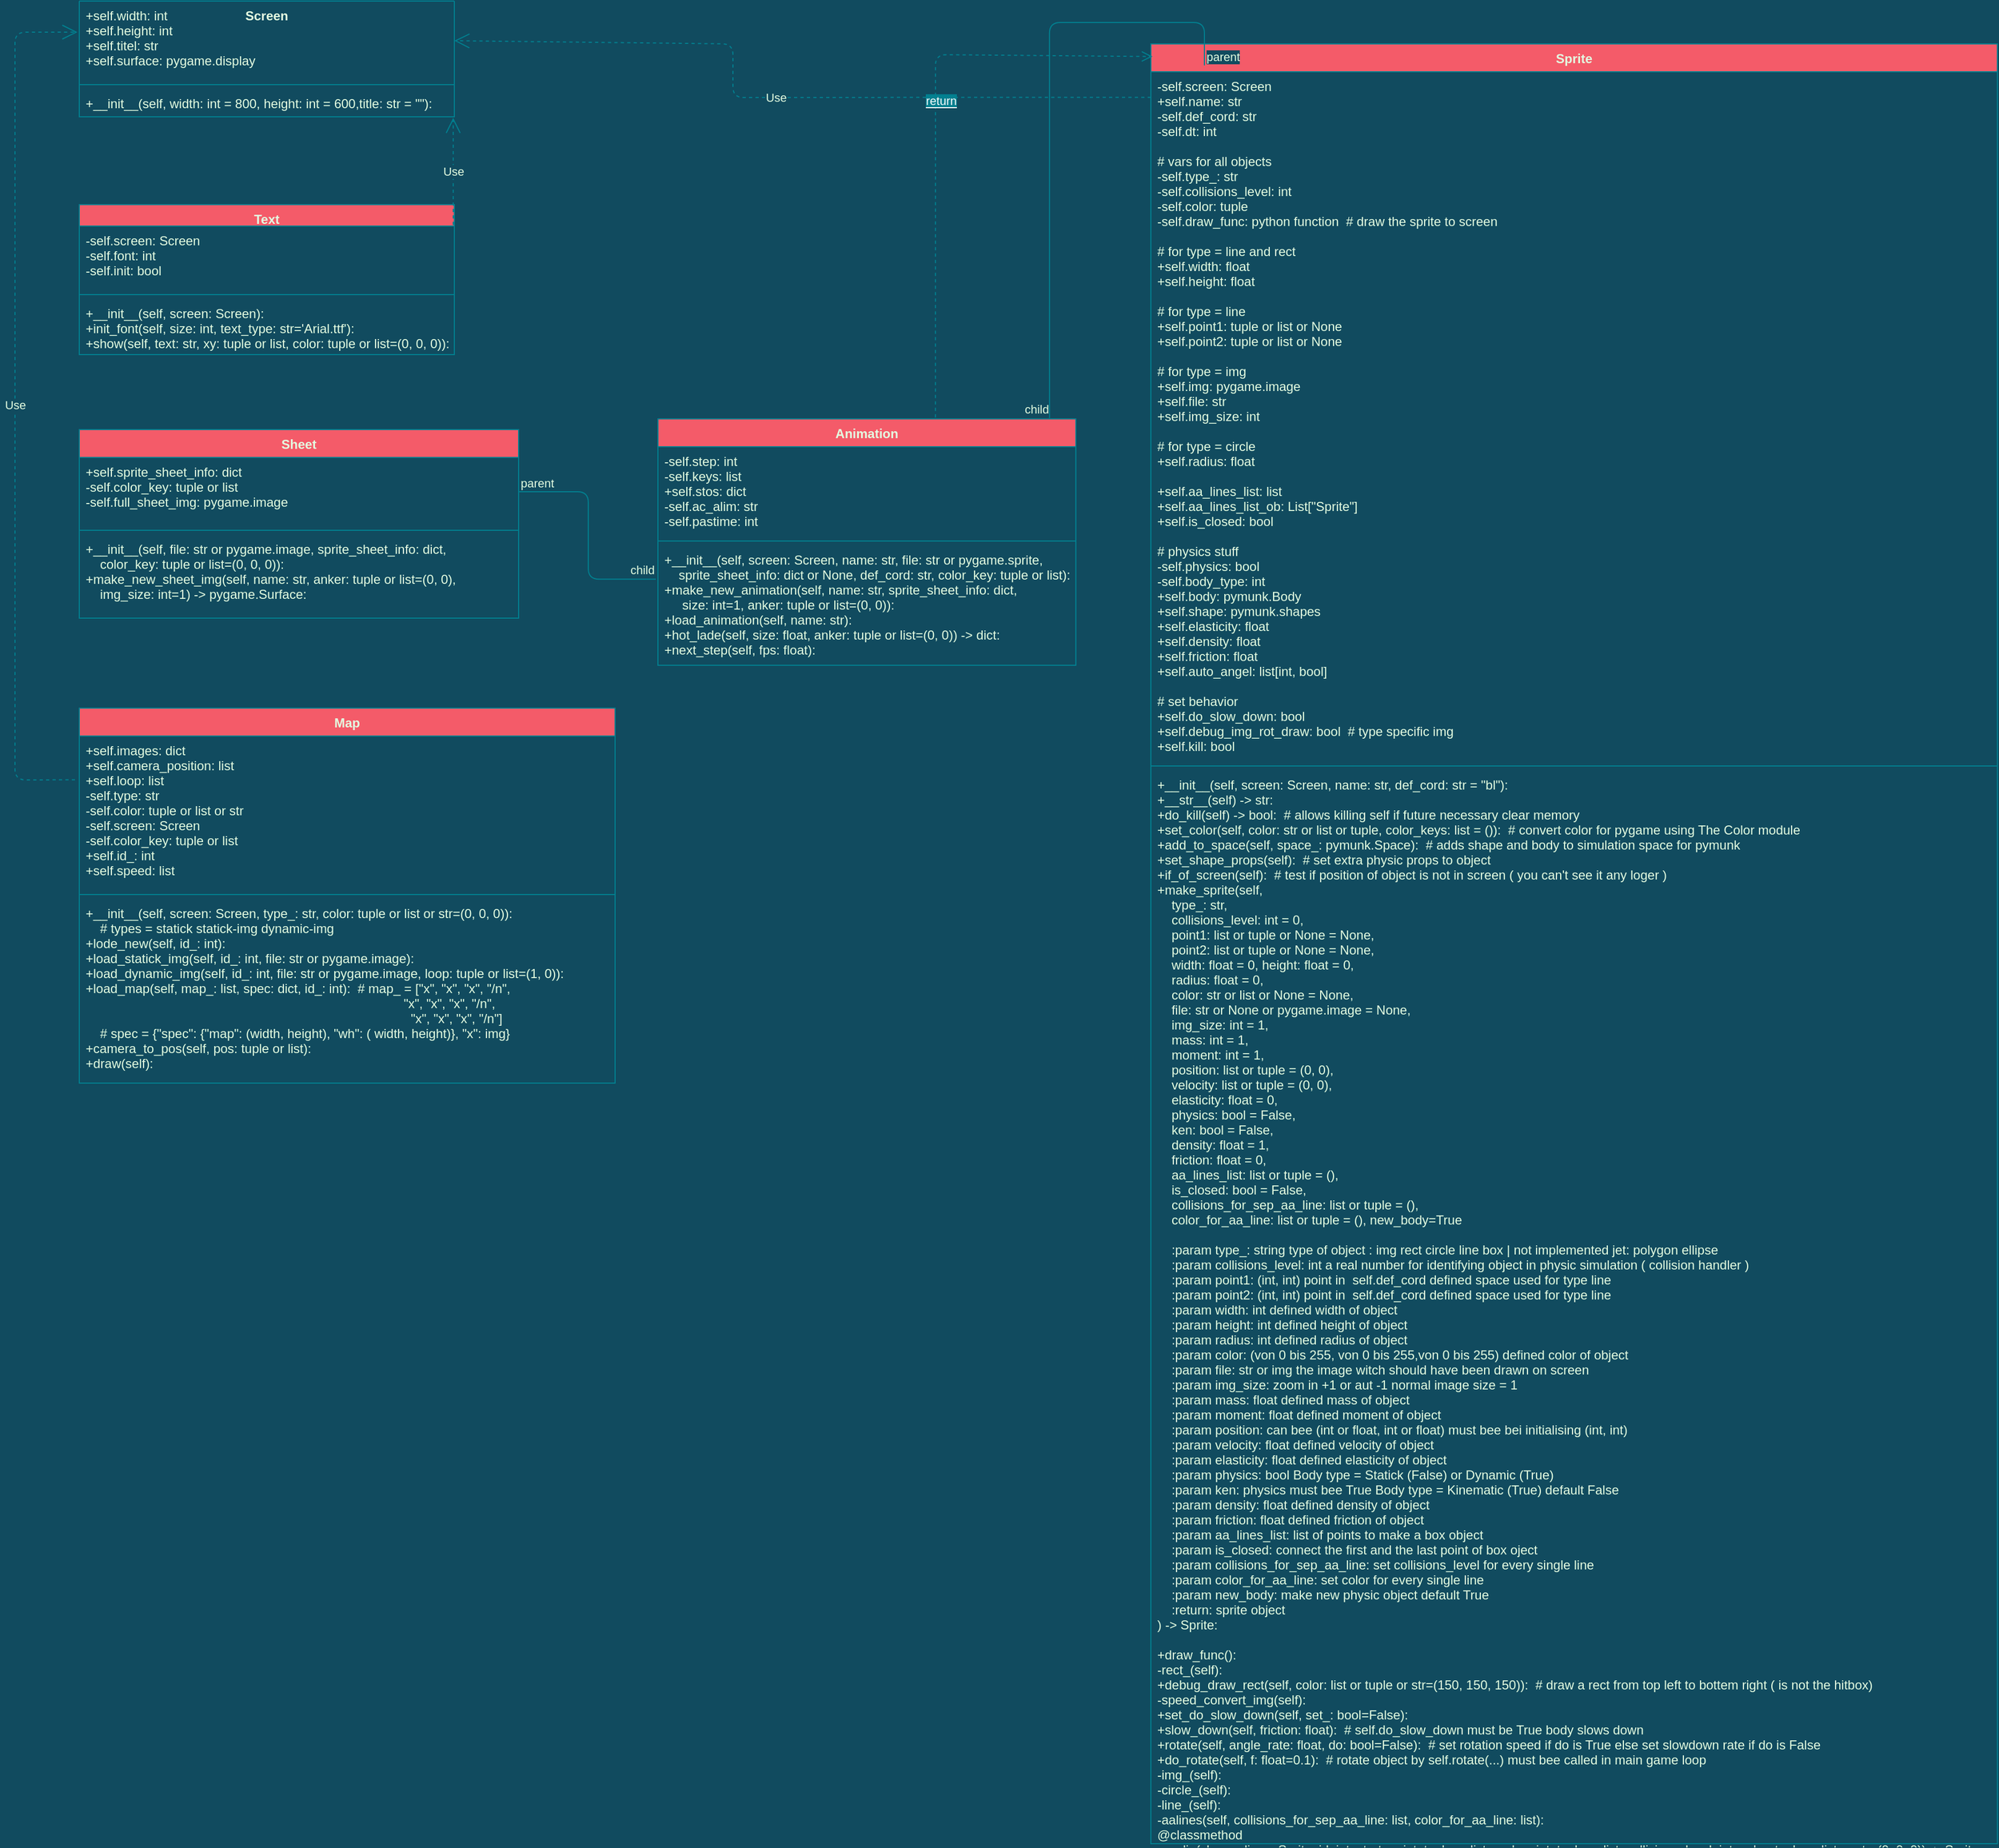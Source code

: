 <mxfile version="16.6.3" type="github">
  <diagram id="C5RBs43oDa-KdzZeNtuy" name="Page-1">
    <mxGraphModel dx="3079" dy="2341" grid="1" gridSize="10" guides="1" tooltips="1" connect="1" arrows="1" fold="1" page="1" pageScale="1" pageWidth="827" pageHeight="1169" background="#114B5F" math="0" shadow="0">
      <root>
        <mxCell id="WIyWlLk6GJQsqaUBKTNV-0" />
        <mxCell id="WIyWlLk6GJQsqaUBKTNV-1" parent="WIyWlLk6GJQsqaUBKTNV-0" />
        <mxCell id="FMwDaVfZEnFEAQgHHLUg-0" value="Screen" style="swimlane;fontStyle=1;align=center;verticalAlign=top;childLayout=stackLayout;horizontal=1;startSize=0;horizontalStack=0;resizeParent=1;resizeParentMax=0;resizeLast=0;collapsible=1;marginBottom=0;fillColor=#F45B69;strokeColor=#028090;fontColor=#E4FDE1;" vertex="1" parent="WIyWlLk6GJQsqaUBKTNV-1">
          <mxGeometry x="-720" y="-1120" width="350" height="108" as="geometry" />
        </mxCell>
        <mxCell id="FMwDaVfZEnFEAQgHHLUg-1" value="+self.width: int&#xa;+self.height: int&#xa;+self.titel: str&#xa;+self.surface: pygame.display" style="text;strokeColor=none;fillColor=none;align=left;verticalAlign=top;spacingLeft=4;spacingRight=4;overflow=hidden;rotatable=0;points=[[0,0.5],[1,0.5]];portConstraint=eastwest;fontColor=#E4FDE1;" vertex="1" parent="FMwDaVfZEnFEAQgHHLUg-0">
          <mxGeometry width="350" height="74" as="geometry" />
        </mxCell>
        <mxCell id="FMwDaVfZEnFEAQgHHLUg-2" value="" style="line;strokeWidth=1;fillColor=none;align=left;verticalAlign=middle;spacingTop=-1;spacingLeft=3;spacingRight=3;rotatable=0;labelPosition=right;points=[];portConstraint=eastwest;labelBackgroundColor=#114B5F;strokeColor=#028090;fontColor=#E4FDE1;" vertex="1" parent="FMwDaVfZEnFEAQgHHLUg-0">
          <mxGeometry y="74" width="350" height="8" as="geometry" />
        </mxCell>
        <mxCell id="FMwDaVfZEnFEAQgHHLUg-3" value="+__init__(self, width: int = 800, height: int = 600,title: str = &quot;&quot;):" style="text;strokeColor=none;fillColor=none;align=left;verticalAlign=top;spacingLeft=4;spacingRight=4;overflow=hidden;rotatable=0;points=[[0,0.5],[1,0.5]];portConstraint=eastwest;fontColor=#E4FDE1;" vertex="1" parent="FMwDaVfZEnFEAQgHHLUg-0">
          <mxGeometry y="82" width="350" height="26" as="geometry" />
        </mxCell>
        <mxCell id="FMwDaVfZEnFEAQgHHLUg-4" value="Text" style="swimlane;fontStyle=1;align=center;verticalAlign=top;childLayout=stackLayout;horizontal=1;startSize=20;horizontalStack=0;resizeParent=1;resizeParentMax=0;resizeLast=0;collapsible=1;marginBottom=0;fillColor=#F45B69;strokeColor=#028090;fontColor=#E4FDE1;" vertex="1" parent="WIyWlLk6GJQsqaUBKTNV-1">
          <mxGeometry x="-720" y="-930" width="350" height="140" as="geometry" />
        </mxCell>
        <mxCell id="FMwDaVfZEnFEAQgHHLUg-5" value="-self.screen: Screen&#xa;-self.font: int&#xa;-self.init: bool" style="text;strokeColor=none;fillColor=none;align=left;verticalAlign=top;spacingLeft=4;spacingRight=4;overflow=hidden;rotatable=0;points=[[0,0.5],[1,0.5]];portConstraint=eastwest;fontColor=#E4FDE1;" vertex="1" parent="FMwDaVfZEnFEAQgHHLUg-4">
          <mxGeometry y="20" width="350" height="60" as="geometry" />
        </mxCell>
        <mxCell id="FMwDaVfZEnFEAQgHHLUg-6" value="" style="line;strokeWidth=1;fillColor=none;align=left;verticalAlign=middle;spacingTop=-1;spacingLeft=3;spacingRight=3;rotatable=0;labelPosition=right;points=[];portConstraint=eastwest;labelBackgroundColor=#114B5F;strokeColor=#028090;fontColor=#E4FDE1;" vertex="1" parent="FMwDaVfZEnFEAQgHHLUg-4">
          <mxGeometry y="80" width="350" height="8" as="geometry" />
        </mxCell>
        <mxCell id="FMwDaVfZEnFEAQgHHLUg-7" value="+__init__(self, screen: Screen):&#xa;+init_font(self, size: int, text_type: str=&#39;Arial.ttf&#39;):&#xa;+show(self, text: str, xy: tuple or list, color: tuple or list=(0, 0, 0)):" style="text;strokeColor=none;fillColor=none;align=left;verticalAlign=top;spacingLeft=4;spacingRight=4;overflow=hidden;rotatable=0;points=[[0,0.5],[1,0.5]];portConstraint=eastwest;fontColor=#E4FDE1;" vertex="1" parent="FMwDaVfZEnFEAQgHHLUg-4">
          <mxGeometry y="88" width="350" height="52" as="geometry" />
        </mxCell>
        <mxCell id="FMwDaVfZEnFEAQgHHLUg-8" value="Animation" style="swimlane;fontStyle=1;align=center;verticalAlign=top;childLayout=stackLayout;horizontal=1;startSize=26;horizontalStack=0;resizeParent=1;resizeParentMax=0;resizeLast=0;collapsible=1;marginBottom=0;fillColor=#F45B69;strokeColor=#028090;fontColor=#E4FDE1;" vertex="1" parent="WIyWlLk6GJQsqaUBKTNV-1">
          <mxGeometry x="-180" y="-730" width="390" height="230" as="geometry" />
        </mxCell>
        <mxCell id="FMwDaVfZEnFEAQgHHLUg-9" value="-self.step: int&#xa;-self.keys: list&#xa;+self.stos: dict&#xa;-self.ac_alim: str&#xa;-self.pastime: int" style="text;strokeColor=none;fillColor=none;align=left;verticalAlign=top;spacingLeft=4;spacingRight=4;overflow=hidden;rotatable=0;points=[[0,0.5],[1,0.5]];portConstraint=eastwest;fontColor=#E4FDE1;" vertex="1" parent="FMwDaVfZEnFEAQgHHLUg-8">
          <mxGeometry y="26" width="390" height="84" as="geometry" />
        </mxCell>
        <mxCell id="FMwDaVfZEnFEAQgHHLUg-10" value="" style="line;strokeWidth=1;fillColor=none;align=left;verticalAlign=middle;spacingTop=-1;spacingLeft=3;spacingRight=3;rotatable=0;labelPosition=right;points=[];portConstraint=eastwest;labelBackgroundColor=#114B5F;strokeColor=#028090;fontColor=#E4FDE1;" vertex="1" parent="FMwDaVfZEnFEAQgHHLUg-8">
          <mxGeometry y="110" width="390" height="8" as="geometry" />
        </mxCell>
        <mxCell id="FMwDaVfZEnFEAQgHHLUg-11" value="+__init__(self, screen: Screen, name: str, file: str or pygame.sprite, &#xa;    sprite_sheet_info: dict or None, def_cord: str, color_key: tuple or list):&#xa;+make_new_animation(self, name: str, sprite_sheet_info: dict,&#xa;     size: int=1, anker: tuple or list=(0, 0)):&#xa;+load_animation(self, name: str):&#xa;+hot_lade(self, size: float, anker: tuple or list=(0, 0)) -&gt; dict:&#xa;+next_step(self, fps: float):" style="text;strokeColor=none;fillColor=none;align=left;verticalAlign=top;spacingLeft=4;spacingRight=4;overflow=hidden;rotatable=0;points=[[0,0.5],[1,0.5]];portConstraint=eastwest;fontColor=#E4FDE1;" vertex="1" parent="FMwDaVfZEnFEAQgHHLUg-8">
          <mxGeometry y="118" width="390" height="112" as="geometry" />
        </mxCell>
        <mxCell id="FMwDaVfZEnFEAQgHHLUg-12" value="Sheet" style="swimlane;fontStyle=1;align=center;verticalAlign=top;childLayout=stackLayout;horizontal=1;startSize=26;horizontalStack=0;resizeParent=1;resizeParentMax=0;resizeLast=0;collapsible=1;marginBottom=0;fillColor=#F45B69;strokeColor=#028090;fontColor=#E4FDE1;" vertex="1" parent="WIyWlLk6GJQsqaUBKTNV-1">
          <mxGeometry x="-720" y="-720" width="410" height="176" as="geometry" />
        </mxCell>
        <mxCell id="FMwDaVfZEnFEAQgHHLUg-13" value="+self.sprite_sheet_info: dict&#xa;-self.color_key: tuple or list&#xa;-self.full_sheet_img: pygame.image" style="text;strokeColor=none;fillColor=none;align=left;verticalAlign=top;spacingLeft=4;spacingRight=4;overflow=hidden;rotatable=0;points=[[0,0.5],[1,0.5]];portConstraint=eastwest;fontColor=#E4FDE1;" vertex="1" parent="FMwDaVfZEnFEAQgHHLUg-12">
          <mxGeometry y="26" width="410" height="64" as="geometry" />
        </mxCell>
        <mxCell id="FMwDaVfZEnFEAQgHHLUg-14" value="" style="line;strokeWidth=1;fillColor=none;align=left;verticalAlign=middle;spacingTop=-1;spacingLeft=3;spacingRight=3;rotatable=0;labelPosition=right;points=[];portConstraint=eastwest;labelBackgroundColor=#114B5F;strokeColor=#028090;fontColor=#E4FDE1;" vertex="1" parent="FMwDaVfZEnFEAQgHHLUg-12">
          <mxGeometry y="90" width="410" height="8" as="geometry" />
        </mxCell>
        <mxCell id="FMwDaVfZEnFEAQgHHLUg-15" value="+__init__(self, file: str or pygame.image, sprite_sheet_info: dict,&#xa;    color_key: tuple or list=(0, 0, 0)):&#xa;+make_new_sheet_img(self, name: str, anker: tuple or list=(0, 0), &#xa;    img_size: int=1) -&gt; pygame.Surface:" style="text;strokeColor=none;fillColor=none;align=left;verticalAlign=top;spacingLeft=4;spacingRight=4;overflow=hidden;rotatable=0;points=[[0,0.5],[1,0.5]];portConstraint=eastwest;fontColor=#E4FDE1;" vertex="1" parent="FMwDaVfZEnFEAQgHHLUg-12">
          <mxGeometry y="98" width="410" height="78" as="geometry" />
        </mxCell>
        <mxCell id="FMwDaVfZEnFEAQgHHLUg-16" value="Map" style="swimlane;fontStyle=1;align=center;verticalAlign=top;childLayout=stackLayout;horizontal=1;startSize=26;horizontalStack=0;resizeParent=1;resizeParentMax=0;resizeLast=0;collapsible=1;marginBottom=0;fillColor=#F45B69;strokeColor=#028090;fontColor=#E4FDE1;" vertex="1" parent="WIyWlLk6GJQsqaUBKTNV-1">
          <mxGeometry x="-720" y="-460" width="500" height="350" as="geometry" />
        </mxCell>
        <mxCell id="FMwDaVfZEnFEAQgHHLUg-17" value="+self.images: dict&#xa;+self.camera_position: list&#xa;+self.loop: list&#xa;-self.type: str&#xa;-self.color: tuple or list or str&#xa;-self.screen: Screen&#xa;-self.color_key: tuple or list&#xa;+self.id_: int&#xa;+self.speed: list" style="text;strokeColor=none;fillColor=none;align=left;verticalAlign=top;spacingLeft=4;spacingRight=4;overflow=hidden;rotatable=0;points=[[0,0.5],[1,0.5]];portConstraint=eastwest;fontColor=#E4FDE1;" vertex="1" parent="FMwDaVfZEnFEAQgHHLUg-16">
          <mxGeometry y="26" width="500" height="144" as="geometry" />
        </mxCell>
        <mxCell id="FMwDaVfZEnFEAQgHHLUg-18" value="" style="line;strokeWidth=1;fillColor=none;align=left;verticalAlign=middle;spacingTop=-1;spacingLeft=3;spacingRight=3;rotatable=0;labelPosition=right;points=[];portConstraint=eastwest;labelBackgroundColor=#114B5F;strokeColor=#028090;fontColor=#E4FDE1;" vertex="1" parent="FMwDaVfZEnFEAQgHHLUg-16">
          <mxGeometry y="170" width="500" height="8" as="geometry" />
        </mxCell>
        <mxCell id="FMwDaVfZEnFEAQgHHLUg-19" value="+__init__(self, screen: Screen, type_: str, color: tuple or list or str=(0, 0, 0)):&#xa;    # types = statick statick-img dynamic-img&#xa;+lode_new(self, id_: int):&#xa;+load_statick_img(self, id_: int, file: str or pygame.image):&#xa;+load_dynamic_img(self, id_: int, file: str or pygame.image, loop: tuple or list=(1, 0)):&#xa;+load_map(self, map_: list, spec: dict, id_: int):  # map_ = [&quot;x&quot;, &quot;x&quot;, &quot;x&quot;, &quot;/n&quot;,&#xa;                                                                                           &quot;x&quot;, &quot;x&quot;, &quot;x&quot;, &quot;/n&quot;,&#xa;                                                                                           &quot;x&quot;, &quot;x&quot;, &quot;x&quot;, &quot;/n&quot;]&#xa;    # spec = {&quot;spec&quot;: {&quot;map&quot;: (width, height), &quot;wh&quot;: ( width, height)}, &quot;x&quot;: img}&#xa;+camera_to_pos(self, pos: tuple or list):&#xa;+draw(self):&#xa;&#xa;" style="text;strokeColor=none;fillColor=none;align=left;verticalAlign=top;spacingLeft=4;spacingRight=4;overflow=hidden;rotatable=0;points=[[0,0.5],[1,0.5]];portConstraint=eastwest;fontColor=#E4FDE1;" vertex="1" parent="FMwDaVfZEnFEAQgHHLUg-16">
          <mxGeometry y="178" width="500" height="172" as="geometry" />
        </mxCell>
        <mxCell id="FMwDaVfZEnFEAQgHHLUg-20" value="Sprite" style="swimlane;fontStyle=1;align=center;verticalAlign=top;childLayout=stackLayout;horizontal=1;startSize=26;horizontalStack=0;resizeParent=1;resizeParentMax=0;resizeLast=0;collapsible=1;marginBottom=0;fillColor=#F45B69;strokeColor=#028090;fontColor=#E4FDE1;" vertex="1" parent="WIyWlLk6GJQsqaUBKTNV-1">
          <mxGeometry x="280" y="-1080" width="790" height="1680" as="geometry" />
        </mxCell>
        <mxCell id="FMwDaVfZEnFEAQgHHLUg-21" value="-self.screen: Screen&#xa;+self.name: str&#xa;-self.def_cord: str&#xa;-self.dt: int &#xa;&#xa;# vars for all objects&#xa;-self.type_: str &#xa;-self.collisions_level: int &#xa;-self.color: tuple&#xa;-self.draw_func: python function  # draw the sprite to screen&#xa;&#xa;# for type = line and rect&#xa;+self.width: float&#xa;+self.height: float&#xa;&#xa;# for type = line&#xa;+self.point1: tuple or list or None&#xa;+self.point2: tuple or list or None&#xa;&#xa;# for type = img&#xa;+self.img: pygame.image&#xa;+self.file: str&#xa;+self.img_size: int&#xa;&#xa;# for type = circle&#xa;+self.radius: float&#xa;&#xa;+self.aa_lines_list: list&#xa;+self.aa_lines_list_ob: List[&quot;Sprite&quot;]&#xa;+self.is_closed: bool&#xa;&#xa;# physics stuff&#xa;-self.physics: bool&#xa;-self.body_type: int&#xa;+self.body: pymunk.Body&#xa;+self.shape: pymunk.shapes&#xa;+self.elasticity: float&#xa;+self.density: float&#xa;+self.friction: float&#xa;+self.auto_angel: list[int, bool]&#xa;&#xa;# set behavior&#xa;+self.do_slow_down: bool&#xa;+self.debug_img_rot_draw: bool  # type specific img&#xa;+self.kill: bool&#xa;" style="text;strokeColor=none;fillColor=none;align=left;verticalAlign=top;spacingLeft=4;spacingRight=4;overflow=hidden;rotatable=0;points=[[0,0.5],[1,0.5]];portConstraint=eastwest;fontColor=#E4FDE1;" vertex="1" parent="FMwDaVfZEnFEAQgHHLUg-20">
          <mxGeometry y="26" width="790" height="644" as="geometry" />
        </mxCell>
        <mxCell id="FMwDaVfZEnFEAQgHHLUg-22" value="" style="line;strokeWidth=1;fillColor=none;align=left;verticalAlign=middle;spacingTop=-1;spacingLeft=3;spacingRight=3;rotatable=0;labelPosition=right;points=[];portConstraint=eastwest;labelBackgroundColor=#114B5F;strokeColor=#028090;fontColor=#E4FDE1;" vertex="1" parent="FMwDaVfZEnFEAQgHHLUg-20">
          <mxGeometry y="670" width="790" height="8" as="geometry" />
        </mxCell>
        <mxCell id="FMwDaVfZEnFEAQgHHLUg-23" value="+__init__(self, screen: Screen, name: str, def_cord: str = &quot;bl&quot;):&#xa;+__str__(self) -&gt; str:&#xa;+do_kill(self) -&gt; bool:  # allows killing self if future necessary clear memory&#xa;+set_color(self, color: str or list or tuple, color_keys: list = ()):  # convert color for pygame using The Color module&#xa;+add_to_space(self, space_: pymunk.Space):  # adds shape and body to simulation space for pymunk&#xa;+set_shape_props(self):  # set extra physic props to object&#xa;+if_of_screen(self):  # test if position of object is not in screen ( you can&#39;t see it any loger )&#xa;+make_sprite(self,&#xa;    type_: str,&#xa;    collisions_level: int = 0,&#xa;    point1: list or tuple or None = None,&#xa;    point2: list or tuple or None = None,&#xa;    width: float = 0, height: float = 0,&#xa;    radius: float = 0,&#xa;    color: str or list or None = None,&#xa;    file: str or None or pygame.image = None,&#xa;    img_size: int = 1,&#xa;    mass: int = 1,&#xa;    moment: int = 1,&#xa;    position: list or tuple = (0, 0),&#xa;    velocity: list or tuple = (0, 0),&#xa;    elasticity: float = 0,&#xa;    physics: bool = False,&#xa;    ken: bool = False,&#xa;    density: float = 1,&#xa;    friction: float = 0,&#xa;    aa_lines_list: list or tuple = (),&#xa;    is_closed: bool = False,&#xa;    collisions_for_sep_aa_line: list or tuple = (),&#xa;    color_for_aa_line: list or tuple = (), new_body=True&#xa;&#xa;    :param type_: string type of object : img rect circle line box | not implemented jet: polygon ellipse&#xa;    :param collisions_level: int a real number for identifying object in physic simulation ( collision handler )&#xa;    :param point1: (int, int) point in  self.def_cord defined space used for type line&#xa;    :param point2: (int, int) point in  self.def_cord defined space used for type line&#xa;    :param width: int defined width of object&#xa;    :param height: int defined height of object&#xa;    :param radius: int defined radius of object&#xa;    :param color: (von 0 bis 255, von 0 bis 255,von 0 bis 255) defined color of object&#xa;    :param file: str or img the image witch should have been drawn on screen&#xa;    :param img_size: zoom in +1 or aut -1 normal image size = 1&#xa;    :param mass: float defined mass of object&#xa;    :param moment: float defined moment of object&#xa;    :param position: can bee (int or float, int or float) must bee bei initialising (int, int)&#xa;    :param velocity: float defined velocity of object&#xa;    :param elasticity: float defined elasticity of object&#xa;    :param physics: bool Body type = Statick (False) or Dynamic (True)&#xa;    :param ken: physics must bee True Body type = Kinematic (True) default False&#xa;    :param density: float defined density of object&#xa;    :param friction: float defined friction of object&#xa;    :param aa_lines_list: list of points to make a box object&#xa;    :param is_closed: connect the first and the last point of box oject&#xa;    :param collisions_for_sep_aa_line: set collisions_level for every single line&#xa;    :param color_for_aa_line: set color for every single line&#xa;    :param new_body: make new physic object default True&#xa;    :return: sprite object&#xa;) -&gt; Sprite:&#xa;&#xa;+draw_func():&#xa;-rect_(self):&#xa;+debug_draw_rect(self, color: list or tuple or str=(150, 150, 150)):  # draw a rect from top left to bottem right ( is not the hitbox)&#xa;-speed_convert_img(self):&#xa;+set_do_slow_down(self, set_: bool=False):&#xa;+slow_down(self, friction: float):  # self.do_slow_down must be True body slows down&#xa;+rotate(self, angle_rate: float, do: bool=False):  # set rotation speed if do is True else set slowdown rate if do is False&#xa;+do_rotate(self, f: float=0.1):  # rotate object by self.rotate(...) must bee called in main game loop&#xa;-img_(self):&#xa;-circle_(self):&#xa;-line_(self):&#xa;-aalines(self, collisions_for_sep_aa_line: list, color_for_aa_line: list):&#xa;@classmethod&#xa;-aa_lin(cls, aa_lines: Sprite, id: int, start_point: tuple or list, end_point: tuple or list, collisions_level: int, color: tuple or list or str=(0, 0, 0)) -&gt; Sprite:&#xa;" style="text;strokeColor=none;fillColor=none;align=left;verticalAlign=top;spacingLeft=4;spacingRight=4;overflow=hidden;rotatable=0;points=[[0,0.5],[1,0.5]];portConstraint=eastwest;fontColor=#E4FDE1;" vertex="1" parent="FMwDaVfZEnFEAQgHHLUg-20">
          <mxGeometry y="678" width="790" height="1002" as="geometry" />
        </mxCell>
        <mxCell id="FMwDaVfZEnFEAQgHHLUg-29" value="" style="endArrow=none;html=1;edgeStyle=orthogonalEdgeStyle;entryX=-0.005;entryY=0.282;entryDx=0;entryDy=0;entryPerimeter=0;labelBackgroundColor=#114B5F;strokeColor=#028090;fontColor=#E4FDE1;" edge="1" parent="WIyWlLk6GJQsqaUBKTNV-1" source="FMwDaVfZEnFEAQgHHLUg-13" target="FMwDaVfZEnFEAQgHHLUg-11">
          <mxGeometry relative="1" as="geometry">
            <mxPoint x="-180" y="-630" as="sourcePoint" />
            <mxPoint x="-20" y="-630" as="targetPoint" />
          </mxGeometry>
        </mxCell>
        <mxCell id="FMwDaVfZEnFEAQgHHLUg-30" value="parent" style="edgeLabel;resizable=0;html=1;align=left;verticalAlign=bottom;labelBackgroundColor=#114B5F;fontColor=#E4FDE1;" connectable="0" vertex="1" parent="FMwDaVfZEnFEAQgHHLUg-29">
          <mxGeometry x="-1" relative="1" as="geometry" />
        </mxCell>
        <mxCell id="FMwDaVfZEnFEAQgHHLUg-31" value="child" style="edgeLabel;resizable=0;html=1;align=right;verticalAlign=bottom;labelBackgroundColor=#114B5F;fontColor=#E4FDE1;" connectable="0" vertex="1" parent="FMwDaVfZEnFEAQgHHLUg-29">
          <mxGeometry x="1" relative="1" as="geometry" />
        </mxCell>
        <mxCell id="FMwDaVfZEnFEAQgHHLUg-32" value="" style="endArrow=none;html=1;edgeStyle=orthogonalEdgeStyle;entryX=0.937;entryY=-0.003;entryDx=0;entryDy=0;entryPerimeter=0;labelBackgroundColor=#114B5F;strokeColor=#028090;fontColor=#E4FDE1;" edge="1" parent="WIyWlLk6GJQsqaUBKTNV-1" target="FMwDaVfZEnFEAQgHHLUg-8">
          <mxGeometry relative="1" as="geometry">
            <mxPoint x="330" y="-1060" as="sourcePoint" />
            <mxPoint x="170" y="-900" as="targetPoint" />
            <Array as="points">
              <mxPoint x="330" y="-1060" />
              <mxPoint x="330" y="-1100" />
              <mxPoint x="185" y="-1100" />
            </Array>
          </mxGeometry>
        </mxCell>
        <mxCell id="FMwDaVfZEnFEAQgHHLUg-33" value="parent" style="edgeLabel;resizable=0;html=1;align=left;verticalAlign=bottom;labelBackgroundColor=#114B5F;fontColor=#E4FDE1;" connectable="0" vertex="1" parent="FMwDaVfZEnFEAQgHHLUg-32">
          <mxGeometry x="-1" relative="1" as="geometry" />
        </mxCell>
        <mxCell id="FMwDaVfZEnFEAQgHHLUg-34" value="child" style="edgeLabel;resizable=0;html=1;align=right;verticalAlign=bottom;labelBackgroundColor=#114B5F;fontColor=#E4FDE1;" connectable="0" vertex="1" parent="FMwDaVfZEnFEAQgHHLUg-32">
          <mxGeometry x="1" relative="1" as="geometry" />
        </mxCell>
        <mxCell id="FMwDaVfZEnFEAQgHHLUg-36" value="Use" style="endArrow=open;endSize=12;dashed=1;html=1;exitX=0.997;exitY=-0.017;exitDx=0;exitDy=0;exitPerimeter=0;entryX=0.997;entryY=1.038;entryDx=0;entryDy=0;entryPerimeter=0;labelBackgroundColor=#114B5F;strokeColor=#028090;fontColor=#E4FDE1;" edge="1" parent="WIyWlLk6GJQsqaUBKTNV-1" source="FMwDaVfZEnFEAQgHHLUg-5" target="FMwDaVfZEnFEAQgHHLUg-3">
          <mxGeometry width="160" relative="1" as="geometry">
            <mxPoint x="-530" y="-740" as="sourcePoint" />
            <mxPoint x="-370" y="-740" as="targetPoint" />
          </mxGeometry>
        </mxCell>
        <mxCell id="FMwDaVfZEnFEAQgHHLUg-38" value="Use" style="endArrow=open;endSize=12;dashed=1;html=1;exitX=-0.008;exitY=0.284;exitDx=0;exitDy=0;exitPerimeter=0;entryX=-0.005;entryY=0.392;entryDx=0;entryDy=0;entryPerimeter=0;labelBackgroundColor=#114B5F;strokeColor=#028090;fontColor=#E4FDE1;" edge="1" parent="WIyWlLk6GJQsqaUBKTNV-1" source="FMwDaVfZEnFEAQgHHLUg-17" target="FMwDaVfZEnFEAQgHHLUg-1">
          <mxGeometry width="160" relative="1" as="geometry">
            <mxPoint x="-361.05" y="-901.02" as="sourcePoint" />
            <mxPoint x="-361.05" y="-1001.012" as="targetPoint" />
            <Array as="points">
              <mxPoint x="-780" y="-393" />
              <mxPoint x="-780" y="-1091" />
            </Array>
          </mxGeometry>
        </mxCell>
        <mxCell id="FMwDaVfZEnFEAQgHHLUg-39" value="Use" style="endArrow=open;endSize=12;dashed=1;html=1;exitX=0;exitY=0.037;exitDx=0;exitDy=0;exitPerimeter=0;entryX=1;entryY=0.5;entryDx=0;entryDy=0;labelBackgroundColor=#114B5F;strokeColor=#028090;fontColor=#E4FDE1;" edge="1" parent="WIyWlLk6GJQsqaUBKTNV-1" source="FMwDaVfZEnFEAQgHHLUg-21" target="FMwDaVfZEnFEAQgHHLUg-1">
          <mxGeometry width="160" relative="1" as="geometry">
            <mxPoint x="-361.05" y="-901.02" as="sourcePoint" />
            <mxPoint x="-361.05" y="-1001.012" as="targetPoint" />
            <Array as="points">
              <mxPoint x="-110" y="-1030" />
              <mxPoint x="-110" y="-1080" />
            </Array>
          </mxGeometry>
        </mxCell>
        <mxCell id="FMwDaVfZEnFEAQgHHLUg-41" value="&lt;font color=&quot;#fdfdfd&quot; style=&quot;background-color: rgb(2 , 128 , 144)&quot;&gt;return&lt;/font&gt;" style="html=1;verticalAlign=bottom;endArrow=open;dashed=1;endSize=8;fontColor=#E4FDE1;strokeColor=#028090;fillColor=#F45B69;exitX=0.664;exitY=-0.006;exitDx=0;exitDy=0;exitPerimeter=0;entryX=0.002;entryY=0.007;entryDx=0;entryDy=0;entryPerimeter=0;" edge="1" parent="WIyWlLk6GJQsqaUBKTNV-1" source="FMwDaVfZEnFEAQgHHLUg-8" target="FMwDaVfZEnFEAQgHHLUg-20">
          <mxGeometry x="0.059" y="-5" relative="1" as="geometry">
            <mxPoint x="80" y="-850" as="sourcePoint" />
            <mxPoint x="90" y="-890" as="targetPoint" />
            <Array as="points">
              <mxPoint x="79" y="-1070" />
            </Array>
            <mxPoint as="offset" />
          </mxGeometry>
        </mxCell>
      </root>
    </mxGraphModel>
  </diagram>
</mxfile>
